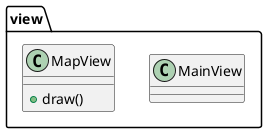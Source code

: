 @startuml

package view {
    class MainView {
    }

    class MapView {
        +draw()
    }
}

@enduml

